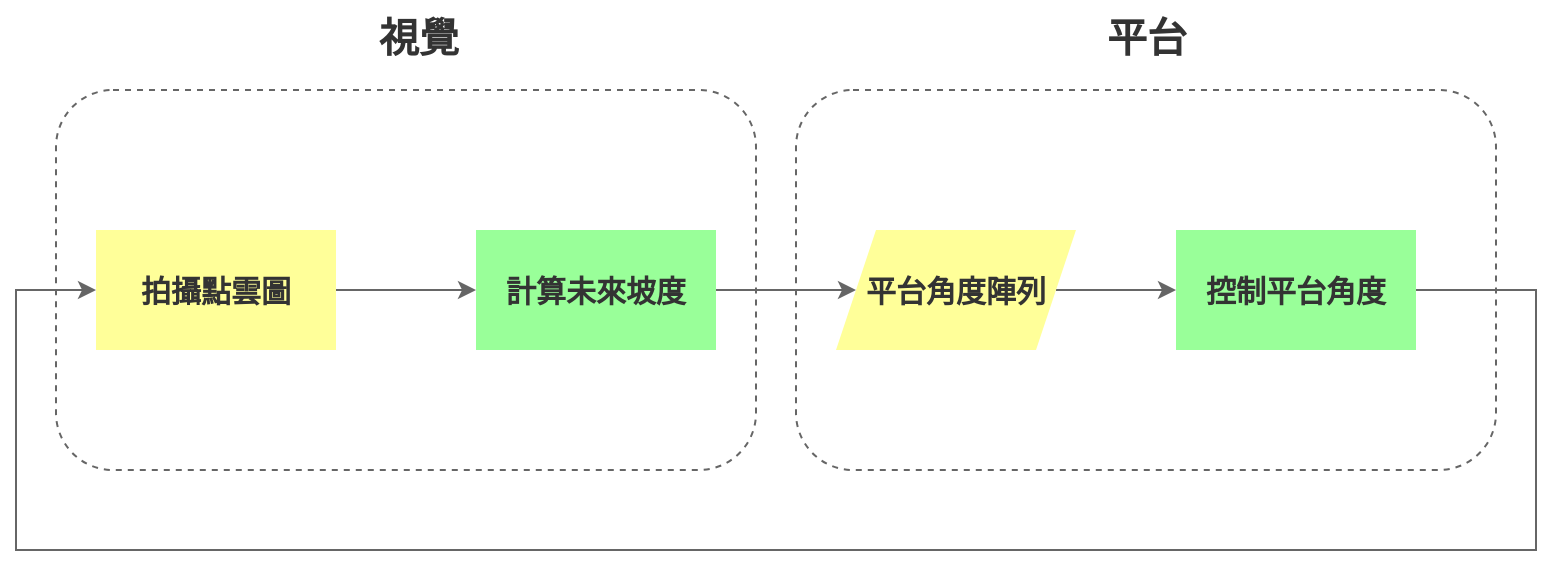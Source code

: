 <mxfile version="25.0.2">
  <diagram name="第 1 页" id="_bkoZLCl7oWKk0_S4-1U">
    <mxGraphModel dx="1429" dy="636" grid="0" gridSize="10" guides="1" tooltips="1" connect="1" arrows="1" fold="1" page="1" pageScale="1" pageWidth="1654" pageHeight="2336" background="#ffffff" math="0" shadow="0">
      <root>
        <mxCell id="0" />
        <mxCell id="1" parent="0" />
        <mxCell id="gVXb4Ze4I-_IFNVF83Ty-15" value="" style="rounded=1;whiteSpace=wrap;html=1;dashed=1;fillColor=#FFFFFF;fontColor=#333333;strokeColor=#666666;fontStyle=1;strokeWidth=1;" vertex="1" parent="1">
          <mxGeometry x="730" y="380" width="350" height="190" as="geometry" />
        </mxCell>
        <mxCell id="gVXb4Ze4I-_IFNVF83Ty-14" value="" style="rounded=1;whiteSpace=wrap;html=1;dashed=1;fillColor=#FFFFFF;fontColor=#333333;strokeColor=#666666;fontStyle=1;strokeWidth=1;" vertex="1" parent="1">
          <mxGeometry x="360" y="380" width="350" height="190" as="geometry" />
        </mxCell>
        <mxCell id="gVXb4Ze4I-_IFNVF83Ty-11" value="" style="edgeStyle=orthogonalEdgeStyle;rounded=0;orthogonalLoop=1;jettySize=auto;html=1;fillColor=#f5f5f5;strokeColor=#666666;fontStyle=1;strokeWidth=1;" edge="1" parent="1" source="gVXb4Ze4I-_IFNVF83Ty-3" target="gVXb4Ze4I-_IFNVF83Ty-5">
          <mxGeometry relative="1" as="geometry" />
        </mxCell>
        <mxCell id="gVXb4Ze4I-_IFNVF83Ty-3" value="拍攝點雲圖" style="rounded=0;whiteSpace=wrap;html=1;fillColor=#FFFF99;fontColor=#333333;strokeColor=none;fontStyle=1;strokeWidth=2;fontSize=15;" vertex="1" parent="1">
          <mxGeometry x="380" y="450" width="120" height="60" as="geometry" />
        </mxCell>
        <mxCell id="gVXb4Ze4I-_IFNVF83Ty-9" style="edgeStyle=orthogonalEdgeStyle;rounded=0;orthogonalLoop=1;jettySize=auto;html=1;entryX=0;entryY=0.5;entryDx=0;entryDy=0;fillColor=#f5f5f5;strokeColor=#666666;fontStyle=1;strokeWidth=1;" edge="1" parent="1" source="gVXb4Ze4I-_IFNVF83Ty-5" target="gVXb4Ze4I-_IFNVF83Ty-8">
          <mxGeometry relative="1" as="geometry">
            <Array as="points">
              <mxPoint x="720" y="480" />
              <mxPoint x="720" y="480" />
            </Array>
          </mxGeometry>
        </mxCell>
        <mxCell id="gVXb4Ze4I-_IFNVF83Ty-5" value="計算未來坡度" style="rounded=0;whiteSpace=wrap;html=1;fillColor=#99FF99;fontColor=#333333;strokeColor=none;fontStyle=1;strokeWidth=2;fontSize=15;" vertex="1" parent="1">
          <mxGeometry x="570" y="450" width="120" height="60" as="geometry" />
        </mxCell>
        <mxCell id="gVXb4Ze4I-_IFNVF83Ty-19" style="edgeStyle=orthogonalEdgeStyle;rounded=0;orthogonalLoop=1;jettySize=auto;html=1;entryX=0;entryY=0.5;entryDx=0;entryDy=0;fillColor=#f5f5f5;strokeColor=#666666;fontStyle=1;strokeWidth=1;" edge="1" parent="1" source="gVXb4Ze4I-_IFNVF83Ty-7" target="gVXb4Ze4I-_IFNVF83Ty-3">
          <mxGeometry relative="1" as="geometry">
            <Array as="points">
              <mxPoint x="1100" y="480" />
              <mxPoint x="1100" y="610" />
              <mxPoint x="340" y="610" />
              <mxPoint x="340" y="480" />
            </Array>
          </mxGeometry>
        </mxCell>
        <mxCell id="gVXb4Ze4I-_IFNVF83Ty-7" value="控制平台角度" style="rounded=0;whiteSpace=wrap;html=1;fillColor=#99FF99;fontColor=#333333;strokeColor=none;fontStyle=1;strokeWidth=2;fontSize=15;" vertex="1" parent="1">
          <mxGeometry x="920" y="450" width="120" height="60" as="geometry" />
        </mxCell>
        <mxCell id="gVXb4Ze4I-_IFNVF83Ty-12" value="" style="edgeStyle=orthogonalEdgeStyle;rounded=0;orthogonalLoop=1;jettySize=auto;html=1;fillColor=#f5f5f5;strokeColor=#666666;fontStyle=1;strokeWidth=1;" edge="1" parent="1" source="gVXb4Ze4I-_IFNVF83Ty-8" target="gVXb4Ze4I-_IFNVF83Ty-7">
          <mxGeometry relative="1" as="geometry" />
        </mxCell>
        <mxCell id="gVXb4Ze4I-_IFNVF83Ty-8" value="平台角度陣列" style="shape=parallelogram;perimeter=parallelogramPerimeter;whiteSpace=wrap;html=1;fixedSize=1;fillColor=#FFFF99;fontColor=#333333;strokeColor=none;fontStyle=1;strokeWidth=2;fontSize=15;" vertex="1" parent="1">
          <mxGeometry x="750" y="450" width="120" height="60" as="geometry" />
        </mxCell>
        <mxCell id="gVXb4Ze4I-_IFNVF83Ty-16" value="視覺" style="text;html=1;align=center;verticalAlign=middle;resizable=0;points=[];autosize=1;fillColor=none;fontSize=20;fontColor=#333333;strokeColor=none;fontStyle=1;strokeWidth=2;" vertex="1" parent="1">
          <mxGeometry x="512" y="335" width="58" height="36" as="geometry" />
        </mxCell>
        <mxCell id="gVXb4Ze4I-_IFNVF83Ty-17" value="平台" style="text;html=1;align=center;verticalAlign=middle;resizable=0;points=[];autosize=1;fillColor=none;fontSize=20;fontColor=#333333;strokeColor=none;fontStyle=1;strokeWidth=2;" vertex="1" parent="1">
          <mxGeometry x="876" y="335" width="58" height="36" as="geometry" />
        </mxCell>
      </root>
    </mxGraphModel>
  </diagram>
</mxfile>
